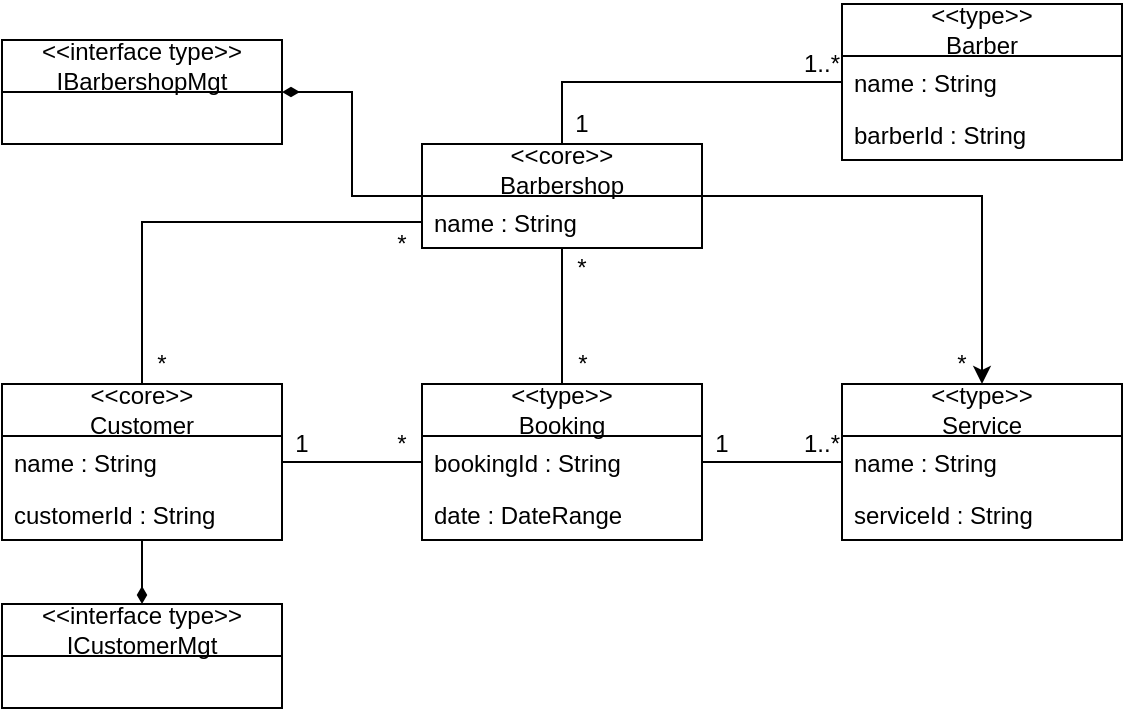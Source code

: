 <mxfile version="21.1.2" type="github">
  <diagram name="Page-1" id="hONVoxSUDX3TorvVt3Ye">
    <mxGraphModel dx="913" dy="505" grid="1" gridSize="10" guides="1" tooltips="1" connect="1" arrows="1" fold="1" page="1" pageScale="1" pageWidth="850" pageHeight="1100" math="0" shadow="0">
      <root>
        <mxCell id="0" />
        <mxCell id="1" parent="0" />
        <mxCell id="bD_cOo_kyxtr31O9QyHq-62" style="edgeStyle=orthogonalEdgeStyle;rounded=0;orthogonalLoop=1;jettySize=auto;html=1;endArrow=none;endFill=0;" edge="1" parent="1" source="bD_cOo_kyxtr31O9QyHq-40" target="bD_cOo_kyxtr31O9QyHq-47">
          <mxGeometry relative="1" as="geometry" />
        </mxCell>
        <mxCell id="bD_cOo_kyxtr31O9QyHq-64" style="edgeStyle=orthogonalEdgeStyle;rounded=0;orthogonalLoop=1;jettySize=auto;html=1;endArrow=none;endFill=0;" edge="1" parent="1" source="bD_cOo_kyxtr31O9QyHq-40" target="bD_cOo_kyxtr31O9QyHq-49">
          <mxGeometry relative="1" as="geometry" />
        </mxCell>
        <mxCell id="bD_cOo_kyxtr31O9QyHq-83" style="edgeStyle=orthogonalEdgeStyle;rounded=0;orthogonalLoop=1;jettySize=auto;html=1;" edge="1" parent="1" source="bD_cOo_kyxtr31O9QyHq-40" target="bD_cOo_kyxtr31O9QyHq-52">
          <mxGeometry relative="1" as="geometry" />
        </mxCell>
        <mxCell id="bD_cOo_kyxtr31O9QyHq-99" style="edgeStyle=orthogonalEdgeStyle;rounded=0;orthogonalLoop=1;jettySize=auto;html=1;endArrow=diamondThin;endFill=1;" edge="1" parent="1" source="bD_cOo_kyxtr31O9QyHq-40" target="bD_cOo_kyxtr31O9QyHq-95">
          <mxGeometry relative="1" as="geometry" />
        </mxCell>
        <mxCell id="bD_cOo_kyxtr31O9QyHq-40" value="&amp;lt;&amp;lt;core&amp;gt;&amp;gt;&lt;br&gt;Barbershop" style="swimlane;fontStyle=0;childLayout=stackLayout;horizontal=1;startSize=26;fillColor=none;horizontalStack=0;resizeParent=1;resizeParentMax=0;resizeLast=0;collapsible=1;marginBottom=0;whiteSpace=wrap;html=1;" vertex="1" parent="1">
          <mxGeometry x="290" y="490" width="140" height="52" as="geometry">
            <mxRectangle x="290" y="490" width="100" height="40" as="alternateBounds" />
          </mxGeometry>
        </mxCell>
        <mxCell id="bD_cOo_kyxtr31O9QyHq-41" value="name : String" style="text;strokeColor=none;fillColor=none;align=left;verticalAlign=top;spacingLeft=4;spacingRight=4;overflow=hidden;rotatable=0;points=[[0,0.5],[1,0.5]];portConstraint=eastwest;whiteSpace=wrap;html=1;" vertex="1" parent="bD_cOo_kyxtr31O9QyHq-40">
          <mxGeometry y="26" width="140" height="26" as="geometry" />
        </mxCell>
        <mxCell id="bD_cOo_kyxtr31O9QyHq-46" value="&amp;lt;&amp;lt;type&amp;gt;&amp;gt;&lt;br&gt;Barber" style="swimlane;fontStyle=0;childLayout=stackLayout;horizontal=1;startSize=26;fillColor=none;horizontalStack=0;resizeParent=1;resizeParentMax=0;resizeLast=0;collapsible=1;marginBottom=0;whiteSpace=wrap;html=1;" vertex="1" parent="1">
          <mxGeometry x="500" y="420" width="140" height="78" as="geometry">
            <mxRectangle x="290" y="490" width="100" height="40" as="alternateBounds" />
          </mxGeometry>
        </mxCell>
        <mxCell id="bD_cOo_kyxtr31O9QyHq-47" value="name : String" style="text;strokeColor=none;fillColor=none;align=left;verticalAlign=top;spacingLeft=4;spacingRight=4;overflow=hidden;rotatable=0;points=[[0,0.5],[1,0.5]];portConstraint=eastwest;whiteSpace=wrap;html=1;" vertex="1" parent="bD_cOo_kyxtr31O9QyHq-46">
          <mxGeometry y="26" width="140" height="26" as="geometry" />
        </mxCell>
        <mxCell id="bD_cOo_kyxtr31O9QyHq-48" value="barberId : String" style="text;strokeColor=none;fillColor=none;align=left;verticalAlign=top;spacingLeft=4;spacingRight=4;overflow=hidden;rotatable=0;points=[[0,0.5],[1,0.5]];portConstraint=eastwest;whiteSpace=wrap;html=1;" vertex="1" parent="bD_cOo_kyxtr31O9QyHq-46">
          <mxGeometry y="52" width="140" height="26" as="geometry" />
        </mxCell>
        <mxCell id="bD_cOo_kyxtr31O9QyHq-61" style="edgeStyle=orthogonalEdgeStyle;rounded=0;orthogonalLoop=1;jettySize=auto;html=1;endArrow=none;endFill=0;" edge="1" parent="1" source="bD_cOo_kyxtr31O9QyHq-49" target="bD_cOo_kyxtr31O9QyHq-54">
          <mxGeometry relative="1" as="geometry" />
        </mxCell>
        <mxCell id="bD_cOo_kyxtr31O9QyHq-63" style="edgeStyle=orthogonalEdgeStyle;rounded=0;orthogonalLoop=1;jettySize=auto;html=1;entryX=1;entryY=0.5;entryDx=0;entryDy=0;endArrow=none;endFill=0;" edge="1" parent="1" source="bD_cOo_kyxtr31O9QyHq-49" target="bD_cOo_kyxtr31O9QyHq-56">
          <mxGeometry relative="1" as="geometry" />
        </mxCell>
        <mxCell id="bD_cOo_kyxtr31O9QyHq-49" value="&amp;lt;&amp;lt;type&amp;gt;&amp;gt;&lt;br&gt;Booking" style="swimlane;fontStyle=0;childLayout=stackLayout;horizontal=1;startSize=26;fillColor=none;horizontalStack=0;resizeParent=1;resizeParentMax=0;resizeLast=0;collapsible=1;marginBottom=0;whiteSpace=wrap;html=1;" vertex="1" parent="1">
          <mxGeometry x="290" y="610" width="140" height="78" as="geometry">
            <mxRectangle x="290" y="490" width="100" height="40" as="alternateBounds" />
          </mxGeometry>
        </mxCell>
        <mxCell id="bD_cOo_kyxtr31O9QyHq-50" value="bookingId : String" style="text;strokeColor=none;fillColor=none;align=left;verticalAlign=top;spacingLeft=4;spacingRight=4;overflow=hidden;rotatable=0;points=[[0,0.5],[1,0.5]];portConstraint=eastwest;whiteSpace=wrap;html=1;" vertex="1" parent="bD_cOo_kyxtr31O9QyHq-49">
          <mxGeometry y="26" width="140" height="26" as="geometry" />
        </mxCell>
        <mxCell id="bD_cOo_kyxtr31O9QyHq-51" value="date : DateRange" style="text;strokeColor=none;fillColor=none;align=left;verticalAlign=top;spacingLeft=4;spacingRight=4;overflow=hidden;rotatable=0;points=[[0,0.5],[1,0.5]];portConstraint=eastwest;whiteSpace=wrap;html=1;" vertex="1" parent="bD_cOo_kyxtr31O9QyHq-49">
          <mxGeometry y="52" width="140" height="26" as="geometry" />
        </mxCell>
        <mxCell id="bD_cOo_kyxtr31O9QyHq-52" value="&amp;lt;&amp;lt;type&amp;gt;&amp;gt;&lt;br&gt;Service" style="swimlane;fontStyle=0;childLayout=stackLayout;horizontal=1;startSize=26;fillColor=none;horizontalStack=0;resizeParent=1;resizeParentMax=0;resizeLast=0;collapsible=1;marginBottom=0;whiteSpace=wrap;html=1;" vertex="1" parent="1">
          <mxGeometry x="500" y="610" width="140" height="78" as="geometry">
            <mxRectangle x="290" y="490" width="100" height="40" as="alternateBounds" />
          </mxGeometry>
        </mxCell>
        <mxCell id="bD_cOo_kyxtr31O9QyHq-54" value="name : String" style="text;strokeColor=none;fillColor=none;align=left;verticalAlign=top;spacingLeft=4;spacingRight=4;overflow=hidden;rotatable=0;points=[[0,0.5],[1,0.5]];portConstraint=eastwest;whiteSpace=wrap;html=1;" vertex="1" parent="bD_cOo_kyxtr31O9QyHq-52">
          <mxGeometry y="26" width="140" height="26" as="geometry" />
        </mxCell>
        <mxCell id="bD_cOo_kyxtr31O9QyHq-53" value="serviceId : String" style="text;strokeColor=none;fillColor=none;align=left;verticalAlign=top;spacingLeft=4;spacingRight=4;overflow=hidden;rotatable=0;points=[[0,0.5],[1,0.5]];portConstraint=eastwest;whiteSpace=wrap;html=1;" vertex="1" parent="bD_cOo_kyxtr31O9QyHq-52">
          <mxGeometry y="52" width="140" height="26" as="geometry" />
        </mxCell>
        <mxCell id="bD_cOo_kyxtr31O9QyHq-100" style="edgeStyle=orthogonalEdgeStyle;rounded=0;orthogonalLoop=1;jettySize=auto;html=1;entryX=0.5;entryY=0;entryDx=0;entryDy=0;endArrow=diamondThin;endFill=1;" edge="1" parent="1" source="bD_cOo_kyxtr31O9QyHq-55" target="bD_cOo_kyxtr31O9QyHq-97">
          <mxGeometry relative="1" as="geometry" />
        </mxCell>
        <mxCell id="bD_cOo_kyxtr31O9QyHq-55" value="&amp;lt;&amp;lt;core&amp;gt;&amp;gt;&lt;br&gt;Customer" style="swimlane;fontStyle=0;childLayout=stackLayout;horizontal=1;startSize=26;fillColor=none;horizontalStack=0;resizeParent=1;resizeParentMax=0;resizeLast=0;collapsible=1;marginBottom=0;whiteSpace=wrap;html=1;" vertex="1" parent="1">
          <mxGeometry x="80" y="610" width="140" height="78" as="geometry">
            <mxRectangle x="290" y="490" width="100" height="40" as="alternateBounds" />
          </mxGeometry>
        </mxCell>
        <mxCell id="bD_cOo_kyxtr31O9QyHq-56" value="name : String" style="text;strokeColor=none;fillColor=none;align=left;verticalAlign=top;spacingLeft=4;spacingRight=4;overflow=hidden;rotatable=0;points=[[0,0.5],[1,0.5]];portConstraint=eastwest;whiteSpace=wrap;html=1;" vertex="1" parent="bD_cOo_kyxtr31O9QyHq-55">
          <mxGeometry y="26" width="140" height="26" as="geometry" />
        </mxCell>
        <mxCell id="bD_cOo_kyxtr31O9QyHq-57" value="customerId : String" style="text;strokeColor=none;fillColor=none;align=left;verticalAlign=top;spacingLeft=4;spacingRight=4;overflow=hidden;rotatable=0;points=[[0,0.5],[1,0.5]];portConstraint=eastwest;whiteSpace=wrap;html=1;" vertex="1" parent="bD_cOo_kyxtr31O9QyHq-55">
          <mxGeometry y="52" width="140" height="26" as="geometry" />
        </mxCell>
        <mxCell id="bD_cOo_kyxtr31O9QyHq-65" style="edgeStyle=orthogonalEdgeStyle;rounded=0;orthogonalLoop=1;jettySize=auto;html=1;endArrow=none;endFill=0;" edge="1" parent="1" source="bD_cOo_kyxtr31O9QyHq-41" target="bD_cOo_kyxtr31O9QyHq-55">
          <mxGeometry relative="1" as="geometry" />
        </mxCell>
        <mxCell id="bD_cOo_kyxtr31O9QyHq-84" value="1" style="text;html=1;strokeColor=none;fillColor=none;align=center;verticalAlign=middle;whiteSpace=wrap;rounded=0;" vertex="1" parent="1">
          <mxGeometry x="430" y="630" width="20" height="20" as="geometry" />
        </mxCell>
        <mxCell id="bD_cOo_kyxtr31O9QyHq-85" value="1..*" style="text;html=1;strokeColor=none;fillColor=none;align=center;verticalAlign=middle;whiteSpace=wrap;rounded=0;" vertex="1" parent="1">
          <mxGeometry x="480" y="630" width="20" height="20" as="geometry" />
        </mxCell>
        <mxCell id="bD_cOo_kyxtr31O9QyHq-86" value="*" style="text;html=1;strokeColor=none;fillColor=none;align=center;verticalAlign=middle;whiteSpace=wrap;rounded=0;" vertex="1" parent="1">
          <mxGeometry x="550" y="590" width="20" height="20" as="geometry" />
        </mxCell>
        <mxCell id="bD_cOo_kyxtr31O9QyHq-87" value="1..*" style="text;html=1;strokeColor=none;fillColor=none;align=center;verticalAlign=middle;whiteSpace=wrap;rounded=0;" vertex="1" parent="1">
          <mxGeometry x="480" y="440" width="20" height="20" as="geometry" />
        </mxCell>
        <mxCell id="bD_cOo_kyxtr31O9QyHq-88" value="1" style="text;html=1;strokeColor=none;fillColor=none;align=center;verticalAlign=middle;whiteSpace=wrap;rounded=0;" vertex="1" parent="1">
          <mxGeometry x="360" y="470" width="20" height="20" as="geometry" />
        </mxCell>
        <mxCell id="bD_cOo_kyxtr31O9QyHq-89" value="*" style="text;html=1;strokeColor=none;fillColor=none;align=center;verticalAlign=middle;whiteSpace=wrap;rounded=0;" vertex="1" parent="1">
          <mxGeometry x="360" y="542" width="20" height="20" as="geometry" />
        </mxCell>
        <mxCell id="bD_cOo_kyxtr31O9QyHq-90" value="*" style="text;html=1;strokeColor=none;fillColor=none;align=center;verticalAlign=middle;whiteSpace=wrap;rounded=0;" vertex="1" parent="1">
          <mxGeometry x="357.5" y="590" width="25" height="20" as="geometry" />
        </mxCell>
        <mxCell id="bD_cOo_kyxtr31O9QyHq-91" value="*" style="text;html=1;strokeColor=none;fillColor=none;align=center;verticalAlign=middle;whiteSpace=wrap;rounded=0;" vertex="1" parent="1">
          <mxGeometry x="270" y="630" width="20" height="20" as="geometry" />
        </mxCell>
        <mxCell id="bD_cOo_kyxtr31O9QyHq-92" value="*" style="text;html=1;strokeColor=none;fillColor=none;align=center;verticalAlign=middle;whiteSpace=wrap;rounded=0;" vertex="1" parent="1">
          <mxGeometry x="150" y="590" width="20" height="20" as="geometry" />
        </mxCell>
        <mxCell id="bD_cOo_kyxtr31O9QyHq-93" value="*" style="text;html=1;strokeColor=none;fillColor=none;align=center;verticalAlign=middle;whiteSpace=wrap;rounded=0;" vertex="1" parent="1">
          <mxGeometry x="270" y="530" width="20" height="20" as="geometry" />
        </mxCell>
        <mxCell id="bD_cOo_kyxtr31O9QyHq-94" value="1" style="text;html=1;strokeColor=none;fillColor=none;align=center;verticalAlign=middle;whiteSpace=wrap;rounded=0;" vertex="1" parent="1">
          <mxGeometry x="220" y="630" width="20" height="20" as="geometry" />
        </mxCell>
        <mxCell id="bD_cOo_kyxtr31O9QyHq-95" value="&amp;lt;&amp;lt;interface type&amp;gt;&amp;gt;&lt;br&gt;IBarbershopMgt" style="swimlane;fontStyle=0;childLayout=stackLayout;horizontal=1;startSize=26;fillColor=none;horizontalStack=0;resizeParent=1;resizeParentMax=0;resizeLast=0;collapsible=1;marginBottom=0;whiteSpace=wrap;html=1;" vertex="1" parent="1">
          <mxGeometry x="80" y="438" width="140" height="52" as="geometry">
            <mxRectangle x="290" y="490" width="100" height="40" as="alternateBounds" />
          </mxGeometry>
        </mxCell>
        <mxCell id="bD_cOo_kyxtr31O9QyHq-97" value="&amp;lt;&amp;lt;interface type&amp;gt;&amp;gt;&lt;br&gt;ICustomerMgt" style="swimlane;fontStyle=0;childLayout=stackLayout;horizontal=1;startSize=26;fillColor=none;horizontalStack=0;resizeParent=1;resizeParentMax=0;resizeLast=0;collapsible=1;marginBottom=0;whiteSpace=wrap;html=1;" vertex="1" parent="1">
          <mxGeometry x="80" y="720" width="140" height="52" as="geometry">
            <mxRectangle x="290" y="490" width="100" height="40" as="alternateBounds" />
          </mxGeometry>
        </mxCell>
      </root>
    </mxGraphModel>
  </diagram>
</mxfile>

